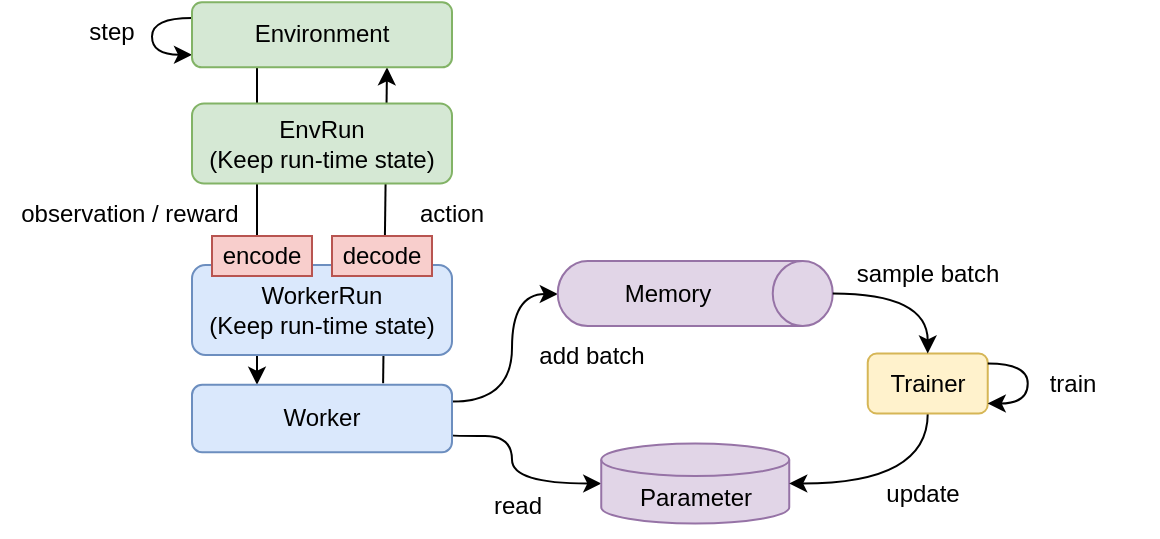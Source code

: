 <mxfile version="22.0.8" type="device" pages="4">
  <diagram id="8HCStm5KdboSv__WVgkv" name="sequence">
    <mxGraphModel dx="1333" dy="733" grid="1" gridSize="10" guides="1" tooltips="1" connect="1" arrows="1" fold="1" page="1" pageScale="1" pageWidth="827" pageHeight="1169" math="0" shadow="0">
      <root>
        <mxCell id="0" />
        <mxCell id="1" parent="0" />
        <mxCell id="Dz7MXjapaTTVEsUoQ1y9-11" style="rounded=0;orthogonalLoop=1;jettySize=auto;html=1;entryX=0.25;entryY=0;entryDx=0;entryDy=0;exitX=0.25;exitY=1;exitDx=0;exitDy=0;" parent="1" source="d1hqdmulXSLHXT-Yh-JI-24" target="Dz7MXjapaTTVEsUoQ1y9-10" edge="1">
          <mxGeometry relative="1" as="geometry">
            <mxPoint x="305" y="88.12" as="sourcePoint" />
            <mxPoint x="480" y="97.63" as="targetPoint" />
          </mxGeometry>
        </mxCell>
        <mxCell id="r9WT5VXXQhSiEH60edSq-6" style="rounded=0;orthogonalLoop=1;jettySize=auto;html=1;exitX=0.735;exitY=-0.021;exitDx=0;exitDy=0;exitPerimeter=0;entryX=0.75;entryY=1;entryDx=0;entryDy=0;" parent="1" source="Dz7MXjapaTTVEsUoQ1y9-10" target="d1hqdmulXSLHXT-Yh-JI-24" edge="1">
          <mxGeometry relative="1" as="geometry">
            <mxPoint x="431.13" y="81.89" as="sourcePoint" />
            <mxPoint x="365" y="71.89" as="targetPoint" />
          </mxGeometry>
        </mxCell>
        <mxCell id="Dz7MXjapaTTVEsUoQ1y9-25" style="edgeStyle=orthogonalEdgeStyle;curved=1;rounded=0;orthogonalLoop=1;jettySize=auto;html=1;exitX=0;exitY=0.5;exitDx=0;exitDy=0;exitPerimeter=0;endArrow=none;endFill=0;startArrow=classic;startFill=1;entryX=1;entryY=0.75;entryDx=0;entryDy=0;" parent="1" source="Dz7MXjapaTTVEsUoQ1y9-4" target="Dz7MXjapaTTVEsUoQ1y9-10" edge="1">
          <mxGeometry relative="1" as="geometry">
            <Array as="points">
              <mxPoint x="430" y="294" />
              <mxPoint x="430" y="270" />
              <mxPoint x="403" y="270" />
            </Array>
            <mxPoint x="427" y="260" as="targetPoint" />
          </mxGeometry>
        </mxCell>
        <mxCell id="Dz7MXjapaTTVEsUoQ1y9-4" value="Parameter" style="shape=cylinder3;whiteSpace=wrap;html=1;boundedLbl=1;backgroundOutline=1;size=8.143;fillColor=#e1d5e7;strokeColor=#9673a6;" parent="1" vertex="1">
          <mxGeometry x="474.62" y="273.75" width="94" height="40" as="geometry" />
        </mxCell>
        <mxCell id="Dz7MXjapaTTVEsUoQ1y9-23" style="edgeStyle=orthogonalEdgeStyle;curved=1;rounded=0;orthogonalLoop=1;jettySize=auto;html=1;exitX=0.5;exitY=1;exitDx=0;exitDy=0;entryX=1;entryY=0.5;entryDx=0;entryDy=0;entryPerimeter=0;" parent="1" source="Dz7MXjapaTTVEsUoQ1y9-6" target="Dz7MXjapaTTVEsUoQ1y9-4" edge="1">
          <mxGeometry relative="1" as="geometry" />
        </mxCell>
        <mxCell id="Dz7MXjapaTTVEsUoQ1y9-6" value="Trainer" style="rounded=1;whiteSpace=wrap;html=1;fillColor=#fff2cc;strokeColor=#d6b656;" parent="1" vertex="1">
          <mxGeometry x="607.87" y="228.75" width="60" height="30" as="geometry" />
        </mxCell>
        <mxCell id="Dz7MXjapaTTVEsUoQ1y9-7" style="edgeStyle=orthogonalEdgeStyle;rounded=0;orthogonalLoop=1;jettySize=auto;html=1;curved=1;exitX=0;exitY=0;exitDx=0;exitDy=0;" parent="1" edge="1">
          <mxGeometry relative="1" as="geometry">
            <Array as="points">
              <mxPoint x="250" y="61.39" />
              <mxPoint x="250" y="79.39" />
            </Array>
            <mxPoint x="270.001" y="61.021" as="sourcePoint" />
            <mxPoint x="270" y="79.39" as="targetPoint" />
          </mxGeometry>
        </mxCell>
        <mxCell id="Dz7MXjapaTTVEsUoQ1y9-8" value="step" style="text;html=1;strokeColor=none;fillColor=none;align=center;verticalAlign=middle;whiteSpace=wrap;rounded=0;" parent="1" vertex="1">
          <mxGeometry x="200" y="53.13" width="60" height="30" as="geometry" />
        </mxCell>
        <mxCell id="Dz7MXjapaTTVEsUoQ1y9-17" style="edgeStyle=orthogonalEdgeStyle;curved=1;rounded=0;orthogonalLoop=1;jettySize=auto;html=1;entryX=0.5;entryY=1;entryDx=0;entryDy=0;entryPerimeter=0;exitX=1;exitY=0.25;exitDx=0;exitDy=0;" parent="1" source="Dz7MXjapaTTVEsUoQ1y9-10" target="Dz7MXjapaTTVEsUoQ1y9-3" edge="1">
          <mxGeometry relative="1" as="geometry">
            <Array as="points">
              <mxPoint x="430" y="253" />
              <mxPoint x="430" y="199" />
              <mxPoint x="453" y="199" />
            </Array>
            <mxPoint x="450" y="194.695" as="sourcePoint" />
          </mxGeometry>
        </mxCell>
        <mxCell id="Dz7MXjapaTTVEsUoQ1y9-12" value="observation /&amp;nbsp;reward" style="text;html=1;strokeColor=none;fillColor=none;align=center;verticalAlign=middle;whiteSpace=wrap;rounded=0;" parent="1" vertex="1">
          <mxGeometry x="174" y="143.75" width="130" height="30" as="geometry" />
        </mxCell>
        <mxCell id="Dz7MXjapaTTVEsUoQ1y9-15" value="action" style="text;html=1;strokeColor=none;fillColor=none;align=center;verticalAlign=middle;whiteSpace=wrap;rounded=0;" parent="1" vertex="1">
          <mxGeometry x="370" y="143.75" width="60" height="30" as="geometry" />
        </mxCell>
        <mxCell id="Dz7MXjapaTTVEsUoQ1y9-16" value="" style="group" parent="1" vertex="1" connectable="0">
          <mxGeometry x="452.87" y="182.5" width="137.5" height="32.5" as="geometry" />
        </mxCell>
        <mxCell id="Dz7MXjapaTTVEsUoQ1y9-3" value="" style="shape=cylinder3;whiteSpace=wrap;html=1;boundedLbl=1;backgroundOutline=1;size=15;rotation=90;fillColor=#e1d5e7;strokeColor=#9673a6;" parent="Dz7MXjapaTTVEsUoQ1y9-16" vertex="1">
          <mxGeometry x="52.5" y="-52.5" width="32.5" height="137.5" as="geometry" />
        </mxCell>
        <mxCell id="Dz7MXjapaTTVEsUoQ1y9-5" value="Memory" style="text;html=1;strokeColor=none;fillColor=none;align=center;verticalAlign=middle;whiteSpace=wrap;rounded=0;" parent="Dz7MXjapaTTVEsUoQ1y9-16" vertex="1">
          <mxGeometry x="25" y="1.25" width="60" height="30" as="geometry" />
        </mxCell>
        <mxCell id="Dz7MXjapaTTVEsUoQ1y9-18" value="add batch" style="text;html=1;strokeColor=none;fillColor=none;align=center;verticalAlign=middle;whiteSpace=wrap;rounded=0;" parent="1" vertex="1">
          <mxGeometry x="440" y="215" width="60" height="30" as="geometry" />
        </mxCell>
        <mxCell id="Dz7MXjapaTTVEsUoQ1y9-19" style="edgeStyle=orthogonalEdgeStyle;curved=1;rounded=0;orthogonalLoop=1;jettySize=auto;html=1;exitX=0.5;exitY=0;exitDx=0;exitDy=0;exitPerimeter=0;entryX=0.5;entryY=0;entryDx=0;entryDy=0;" parent="1" source="Dz7MXjapaTTVEsUoQ1y9-3" target="Dz7MXjapaTTVEsUoQ1y9-6" edge="1">
          <mxGeometry relative="1" as="geometry" />
        </mxCell>
        <mxCell id="Dz7MXjapaTTVEsUoQ1y9-20" value="sample batch" style="text;html=1;strokeColor=none;fillColor=none;align=center;verticalAlign=middle;whiteSpace=wrap;rounded=0;" parent="1" vertex="1">
          <mxGeometry x="592.87" y="173.75" width="90" height="30" as="geometry" />
        </mxCell>
        <mxCell id="Dz7MXjapaTTVEsUoQ1y9-24" value="update" style="text;html=1;strokeColor=none;fillColor=none;align=center;verticalAlign=middle;whiteSpace=wrap;rounded=0;" parent="1" vertex="1">
          <mxGeometry x="592.87" y="283.75" width="85" height="30" as="geometry" />
        </mxCell>
        <mxCell id="Dz7MXjapaTTVEsUoQ1y9-26" value="read" style="text;html=1;strokeColor=none;fillColor=none;align=center;verticalAlign=middle;whiteSpace=wrap;rounded=0;" parent="1" vertex="1">
          <mxGeometry x="402.87" y="290" width="60" height="30" as="geometry" />
        </mxCell>
        <mxCell id="1H51r3odysx_p06SB7lt-1" style="edgeStyle=orthogonalEdgeStyle;curved=1;rounded=0;orthogonalLoop=1;jettySize=auto;html=1;" parent="1" source="Dz7MXjapaTTVEsUoQ1y9-6" target="Dz7MXjapaTTVEsUoQ1y9-6" edge="1">
          <mxGeometry relative="1" as="geometry">
            <mxPoint x="657.87" y="272.5" as="sourcePoint" />
            <mxPoint x="568.62" y="303.75" as="targetPoint" />
          </mxGeometry>
        </mxCell>
        <mxCell id="1H51r3odysx_p06SB7lt-2" value="train" style="text;html=1;strokeColor=none;fillColor=none;align=center;verticalAlign=middle;whiteSpace=wrap;rounded=0;" parent="1" vertex="1">
          <mxGeometry x="667.87" y="228.75" width="85" height="30" as="geometry" />
        </mxCell>
        <mxCell id="d1hqdmulXSLHXT-Yh-JI-24" value="Environment" style="rounded=1;whiteSpace=wrap;html=1;fillColor=#d5e8d4;strokeColor=#82b366;" parent="1" vertex="1">
          <mxGeometry x="270" y="53.13" width="130" height="32.51" as="geometry" />
        </mxCell>
        <mxCell id="r9WT5VXXQhSiEH60edSq-1" value="EnvRun&lt;br&gt;(Keep run-time state)" style="rounded=1;whiteSpace=wrap;html=1;fillColor=#d5e8d4;strokeColor=#82b366;" parent="1" vertex="1">
          <mxGeometry x="270" y="103.75" width="130" height="40" as="geometry" />
        </mxCell>
        <mxCell id="r9WT5VXXQhSiEH60edSq-2" value="WorkerRun&lt;br&gt;(Keep run-time state)" style="rounded=1;whiteSpace=wrap;html=1;fillColor=#dae8fc;strokeColor=#6c8ebf;" parent="1" vertex="1">
          <mxGeometry x="270" y="184.5" width="130" height="45" as="geometry" />
        </mxCell>
        <mxCell id="Dz7MXjapaTTVEsUoQ1y9-10" value="Worker" style="rounded=1;whiteSpace=wrap;html=1;fillColor=#dae8fc;strokeColor=#6c8ebf;" parent="1" vertex="1">
          <mxGeometry x="270" y="244.37" width="130" height="33.75" as="geometry" />
        </mxCell>
        <mxCell id="eSRxUEwJaX7oG8RVJNS5-2" value="decode" style="rounded=0;whiteSpace=wrap;html=1;fillColor=#f8cecc;strokeColor=#b85450;" parent="1" vertex="1">
          <mxGeometry x="340" y="170" width="50" height="20" as="geometry" />
        </mxCell>
        <mxCell id="eSRxUEwJaX7oG8RVJNS5-1" value="encode" style="rounded=0;whiteSpace=wrap;html=1;fillColor=#f8cecc;strokeColor=#b85450;" parent="1" vertex="1">
          <mxGeometry x="280" y="170" width="50" height="20" as="geometry" />
        </mxCell>
      </root>
    </mxGraphModel>
  </diagram>
  <diagram id="YnyO58ju2ZsBTfj123Jh" name="mp">
    <mxGraphModel dx="1333" dy="733" grid="1" gridSize="10" guides="1" tooltips="1" connect="1" arrows="1" fold="1" page="1" pageScale="1" pageWidth="827" pageHeight="1169" math="0" shadow="0">
      <root>
        <mxCell id="Gu4-0b2xn2e90pc047bY-0" />
        <mxCell id="Gu4-0b2xn2e90pc047bY-1" parent="Gu4-0b2xn2e90pc047bY-0" />
        <mxCell id="szc0OzaTAx6EitnLWger-1" value="" style="rounded=0;whiteSpace=wrap;html=1;" parent="Gu4-0b2xn2e90pc047bY-1" vertex="1">
          <mxGeometry x="530" y="110" width="190" height="210" as="geometry" />
        </mxCell>
        <mxCell id="wtMo23867lj7A6iBCIME-0" value="" style="rounded=0;whiteSpace=wrap;html=1;" parent="Gu4-0b2xn2e90pc047bY-1" vertex="1">
          <mxGeometry x="60" y="110" width="290" height="110" as="geometry" />
        </mxCell>
        <mxCell id="RoZq5j0I4huKhHa5UfBf-0" style="edgeStyle=none;rounded=0;orthogonalLoop=1;jettySize=auto;html=1;exitX=1;exitY=0.5;exitDx=0;exitDy=0;startArrow=classic;startFill=1;" parent="Gu4-0b2xn2e90pc047bY-1" source="hCgiPdKvAsC8QuEQ23qE-1" target="hCgiPdKvAsC8QuEQ23qE-10" edge="1">
          <mxGeometry relative="1" as="geometry" />
        </mxCell>
        <mxCell id="hCgiPdKvAsC8QuEQ23qE-1" value="Environment" style="ellipse;whiteSpace=wrap;html=1;fillColor=#d5e8d4;strokeColor=#82b366;" parent="Gu4-0b2xn2e90pc047bY-1" vertex="1">
          <mxGeometry x="70" y="137.5" width="90" height="40" as="geometry" />
        </mxCell>
        <mxCell id="hCgiPdKvAsC8QuEQ23qE-4" style="rounded=0;orthogonalLoop=1;jettySize=auto;html=1;exitX=0.5;exitY=1;exitDx=0;exitDy=0;entryX=0.5;entryY=0;entryDx=0;entryDy=0;entryPerimeter=0;" parent="Gu4-0b2xn2e90pc047bY-1" source="hCgiPdKvAsC8QuEQ23qE-5" target="3Zu5WteFrr1FcEvkHmud-0" edge="1">
          <mxGeometry relative="1" as="geometry" />
        </mxCell>
        <mxCell id="9uBo-6KRhyvI6lXKB4fs-0" style="rounded=0;orthogonalLoop=1;jettySize=auto;html=1;entryX=0.25;entryY=1;entryDx=0;entryDy=0;exitX=0.25;exitY=0;exitDx=0;exitDy=0;" parent="Gu4-0b2xn2e90pc047bY-1" source="hCgiPdKvAsC8QuEQ23qE-5" target="8h98pAV-D-HmkaRFg6sH-0" edge="1">
          <mxGeometry relative="1" as="geometry" />
        </mxCell>
        <mxCell id="hCgiPdKvAsC8QuEQ23qE-5" value="Trainer" style="rounded=1;whiteSpace=wrap;html=1;fillColor=#fff2cc;strokeColor=#d6b656;" parent="Gu4-0b2xn2e90pc047bY-1" vertex="1">
          <mxGeometry x="580.26" y="201.88" width="87.75" height="27.49" as="geometry" />
        </mxCell>
        <mxCell id="hCgiPdKvAsC8QuEQ23qE-9" style="edgeStyle=orthogonalEdgeStyle;curved=1;rounded=0;orthogonalLoop=1;jettySize=auto;html=1;exitX=1;exitY=0.5;exitDx=0;exitDy=0;entryX=0.5;entryY=1;entryDx=0;entryDy=0;entryPerimeter=0;" parent="Gu4-0b2xn2e90pc047bY-1" source="hCgiPdKvAsC8QuEQ23qE-10" target="hCgiPdKvAsC8QuEQ23qE-14" edge="1">
          <mxGeometry relative="1" as="geometry" />
        </mxCell>
        <mxCell id="hCgiPdKvAsC8QuEQ23qE-10" value="Worker" style="rounded=1;whiteSpace=wrap;html=1;fillColor=#dae8fc;strokeColor=#6c8ebf;" parent="Gu4-0b2xn2e90pc047bY-1" vertex="1">
          <mxGeometry x="191" y="142.5" width="60" height="30" as="geometry" />
        </mxCell>
        <mxCell id="hCgiPdKvAsC8QuEQ23qE-17" style="rounded=0;orthogonalLoop=1;jettySize=auto;html=1;exitX=0.75;exitY=1;exitDx=0;exitDy=0;entryX=0.75;entryY=0;entryDx=0;entryDy=0;" parent="Gu4-0b2xn2e90pc047bY-1" source="8h98pAV-D-HmkaRFg6sH-0" target="hCgiPdKvAsC8QuEQ23qE-5" edge="1">
          <mxGeometry relative="1" as="geometry">
            <mxPoint x="563.96" y="141.195" as="sourcePoint" />
          </mxGeometry>
        </mxCell>
        <mxCell id="hCgiPdKvAsC8QuEQ23qE-18" value="sample&lt;br&gt;batchs" style="text;html=1;strokeColor=none;fillColor=none;align=center;verticalAlign=middle;whiteSpace=wrap;rounded=0;" parent="Gu4-0b2xn2e90pc047bY-1" vertex="1">
          <mxGeometry x="650" y="169.37" width="70" height="30" as="geometry" />
        </mxCell>
        <mxCell id="hCgiPdKvAsC8QuEQ23qE-19" value="update" style="text;html=1;strokeColor=none;fillColor=none;align=center;verticalAlign=middle;whiteSpace=wrap;rounded=0;" parent="Gu4-0b2xn2e90pc047bY-1" vertex="1">
          <mxGeometry x="555" y="230.94" width="85" height="30" as="geometry" />
        </mxCell>
        <mxCell id="tBLzW1-dSC8KAft304s7-12" style="rounded=0;orthogonalLoop=1;jettySize=auto;html=1;exitX=0;exitY=0.5;exitDx=0;exitDy=0;exitPerimeter=0;startArrow=none;startFill=0;entryX=1;entryY=0.5;entryDx=0;entryDy=0;" parent="Gu4-0b2xn2e90pc047bY-1" source="3Zu5WteFrr1FcEvkHmud-0" edge="1">
          <mxGeometry relative="1" as="geometry">
            <mxPoint x="502.2" y="287.275" as="targetPoint" />
          </mxGeometry>
        </mxCell>
        <mxCell id="3Zu5WteFrr1FcEvkHmud-0" value="Parameter" style="shape=cylinder3;whiteSpace=wrap;html=1;boundedLbl=1;backgroundOutline=1;size=8.143;fillColor=#e1d5e7;strokeColor=#9673a6;" parent="Gu4-0b2xn2e90pc047bY-1" vertex="1">
          <mxGeometry x="577.13" y="267.5" width="94" height="40" as="geometry" />
        </mxCell>
        <mxCell id="3Zu5WteFrr1FcEvkHmud-2" value="[Server]&lt;br&gt;RemoteBoard" style="rounded=1;whiteSpace=wrap;html=1;fillColor=#ffe6cc;strokeColor=#d79b00;" parent="Gu4-0b2xn2e90pc047bY-1" vertex="1">
          <mxGeometry x="392.2" y="268.83" width="110" height="36.87" as="geometry" />
        </mxCell>
        <mxCell id="3Zu5WteFrr1FcEvkHmud-5" value="write" style="text;html=1;strokeColor=none;fillColor=none;align=center;verticalAlign=middle;whiteSpace=wrap;rounded=0;" parent="Gu4-0b2xn2e90pc047bY-1" vertex="1">
          <mxGeometry x="509.13" y="261.25" width="85" height="30" as="geometry" />
        </mxCell>
        <mxCell id="AqlXkb-w7h_acBey4eJv-0" value="write" style="text;html=1;strokeColor=none;fillColor=none;align=center;verticalAlign=middle;whiteSpace=wrap;rounded=0;" parent="Gu4-0b2xn2e90pc047bY-1" vertex="1">
          <mxGeometry x="340" y="233.13" width="85" height="30" as="geometry" />
        </mxCell>
        <mxCell id="wtMo23867lj7A6iBCIME-1" value="TrainerServer" style="text;html=1;strokeColor=none;fillColor=none;align=center;verticalAlign=middle;whiteSpace=wrap;rounded=0;" parent="Gu4-0b2xn2e90pc047bY-1" vertex="1">
          <mxGeometry x="594.13" y="105.57" width="60" height="30" as="geometry" />
        </mxCell>
        <mxCell id="s0bxHy9ZseCvG_myIAhX-0" style="edgeStyle=orthogonalEdgeStyle;rounded=0;orthogonalLoop=1;jettySize=auto;html=1;exitX=0;exitY=0.5;exitDx=0;exitDy=0;exitPerimeter=0;entryX=0.5;entryY=1;entryDx=0;entryDy=0;startArrow=classic;startFill=1;endArrow=none;endFill=0;" parent="Gu4-0b2xn2e90pc047bY-1" source="hCgiPdKvAsC8QuEQ23qE-3" target="hCgiPdKvAsC8QuEQ23qE-10" edge="1">
          <mxGeometry relative="1" as="geometry" />
        </mxCell>
        <mxCell id="hCgiPdKvAsC8QuEQ23qE-3" value="Parameter" style="shape=cylinder3;whiteSpace=wrap;html=1;boundedLbl=1;backgroundOutline=1;size=8.143;fillColor=#e1d5e7;strokeColor=#9673a6;" parent="Gu4-0b2xn2e90pc047bY-1" vertex="1">
          <mxGeometry x="251" y="173.75" width="84" height="40" as="geometry" />
        </mxCell>
        <mxCell id="tBLzW1-dSC8KAft304s7-1" value="" style="rounded=0;whiteSpace=wrap;html=1;" parent="Gu4-0b2xn2e90pc047bY-1" vertex="1">
          <mxGeometry x="60" y="232.5" width="290" height="105" as="geometry" />
        </mxCell>
        <mxCell id="tBLzW1-dSC8KAft304s7-2" style="edgeStyle=none;rounded=0;orthogonalLoop=1;jettySize=auto;html=1;exitX=1;exitY=0.5;exitDx=0;exitDy=0;startArrow=classic;startFill=1;" parent="Gu4-0b2xn2e90pc047bY-1" source="tBLzW1-dSC8KAft304s7-3" target="tBLzW1-dSC8KAft304s7-4" edge="1">
          <mxGeometry relative="1" as="geometry" />
        </mxCell>
        <mxCell id="tBLzW1-dSC8KAft304s7-3" value="Environment" style="ellipse;whiteSpace=wrap;html=1;fillColor=#d5e8d4;strokeColor=#82b366;" parent="Gu4-0b2xn2e90pc047bY-1" vertex="1">
          <mxGeometry x="70" y="255" width="90" height="40" as="geometry" />
        </mxCell>
        <mxCell id="tBLzW1-dSC8KAft304s7-4" value="Worker" style="rounded=1;whiteSpace=wrap;html=1;fillColor=#dae8fc;strokeColor=#6c8ebf;" parent="Gu4-0b2xn2e90pc047bY-1" vertex="1">
          <mxGeometry x="191" y="260" width="60" height="30" as="geometry" />
        </mxCell>
        <mxCell id="tBLzW1-dSC8KAft304s7-5" value="add batch" style="text;html=1;strokeColor=none;fillColor=none;align=center;verticalAlign=middle;whiteSpace=wrap;rounded=0;" parent="Gu4-0b2xn2e90pc047bY-1" vertex="1">
          <mxGeometry x="365" y="169.37" width="60" height="30" as="geometry" />
        </mxCell>
        <mxCell id="tBLzW1-dSC8KAft304s7-7" value="ActorServer2" style="text;html=1;strokeColor=none;fillColor=none;align=center;verticalAlign=middle;whiteSpace=wrap;rounded=0;" parent="Gu4-0b2xn2e90pc047bY-1" vertex="1">
          <mxGeometry x="172.5" y="228" width="60" height="30" as="geometry" />
        </mxCell>
        <mxCell id="tBLzW1-dSC8KAft304s7-8" style="edgeStyle=orthogonalEdgeStyle;rounded=0;orthogonalLoop=1;jettySize=auto;html=1;exitX=0;exitY=0.5;exitDx=0;exitDy=0;exitPerimeter=0;entryX=0.5;entryY=1;entryDx=0;entryDy=0;startArrow=classic;startFill=1;endArrow=none;endFill=0;" parent="Gu4-0b2xn2e90pc047bY-1" source="tBLzW1-dSC8KAft304s7-9" target="tBLzW1-dSC8KAft304s7-4" edge="1">
          <mxGeometry relative="1" as="geometry" />
        </mxCell>
        <mxCell id="tBLzW1-dSC8KAft304s7-9" value="Parameter" style="shape=cylinder3;whiteSpace=wrap;html=1;boundedLbl=1;backgroundOutline=1;size=8.143;fillColor=#e1d5e7;strokeColor=#9673a6;" parent="Gu4-0b2xn2e90pc047bY-1" vertex="1">
          <mxGeometry x="251" y="291.25" width="84" height="40" as="geometry" />
        </mxCell>
        <mxCell id="3Zu5WteFrr1FcEvkHmud-4" style="edgeStyle=orthogonalEdgeStyle;curved=1;rounded=0;orthogonalLoop=1;jettySize=auto;html=1;exitX=0;exitY=0.5;exitDx=0;exitDy=0;entryX=1;entryY=0.5;entryDx=0;entryDy=0;entryPerimeter=0;fillColor=#e1d5e7;strokeColor=#9673a6;" parent="Gu4-0b2xn2e90pc047bY-1" source="3Zu5WteFrr1FcEvkHmud-2" target="tBLzW1-dSC8KAft304s7-9" edge="1">
          <mxGeometry relative="1" as="geometry">
            <mxPoint x="340" y="280" as="targetPoint" />
          </mxGeometry>
        </mxCell>
        <mxCell id="tBLzW1-dSC8KAft304s7-11" style="edgeStyle=orthogonalEdgeStyle;curved=1;rounded=0;orthogonalLoop=1;jettySize=auto;html=1;exitX=0;exitY=0.5;exitDx=0;exitDy=0;entryX=1;entryY=0.5;entryDx=0;entryDy=0;entryPerimeter=0;fillColor=#e1d5e7;strokeColor=#9673a6;" parent="Gu4-0b2xn2e90pc047bY-1" source="3Zu5WteFrr1FcEvkHmud-2" target="hCgiPdKvAsC8QuEQ23qE-3" edge="1">
          <mxGeometry relative="1" as="geometry">
            <mxPoint x="430" y="289.375" as="sourcePoint" />
            <mxPoint x="345" y="338.75" as="targetPoint" />
          </mxGeometry>
        </mxCell>
        <mxCell id="szc0OzaTAx6EitnLWger-0" style="edgeStyle=orthogonalEdgeStyle;curved=1;rounded=0;orthogonalLoop=1;jettySize=auto;html=1;exitX=1;exitY=0.5;exitDx=0;exitDy=0;entryX=0.5;entryY=1;entryDx=0;entryDy=0;entryPerimeter=0;" parent="Gu4-0b2xn2e90pc047bY-1" source="tBLzW1-dSC8KAft304s7-4" target="hCgiPdKvAsC8QuEQ23qE-14" edge="1">
          <mxGeometry relative="1" as="geometry">
            <mxPoint x="270" y="172.5" as="sourcePoint" />
            <mxPoint x="397.75" y="155" as="targetPoint" />
            <Array as="points">
              <mxPoint x="360" y="275" />
              <mxPoint x="360" y="150" />
              <mxPoint x="384" y="150" />
            </Array>
          </mxGeometry>
        </mxCell>
        <mxCell id="szc0OzaTAx6EitnLWger-2" value="ActorServer1" style="text;html=1;strokeColor=none;fillColor=none;align=center;verticalAlign=middle;whiteSpace=wrap;rounded=0;" parent="Gu4-0b2xn2e90pc047bY-1" vertex="1">
          <mxGeometry x="178.5" y="107.5" width="60" height="30" as="geometry" />
        </mxCell>
        <mxCell id="OitwZkqVeGQr4RYmDPEj-0" value="read" style="text;html=1;strokeColor=none;fillColor=none;align=center;verticalAlign=middle;whiteSpace=wrap;rounded=0;" parent="Gu4-0b2xn2e90pc047bY-1" vertex="1">
          <mxGeometry x="178.5" y="190" width="85" height="30" as="geometry" />
        </mxCell>
        <mxCell id="OitwZkqVeGQr4RYmDPEj-1" value="read" style="text;html=1;strokeColor=none;fillColor=none;align=center;verticalAlign=middle;whiteSpace=wrap;rounded=0;" parent="Gu4-0b2xn2e90pc047bY-1" vertex="1">
          <mxGeometry x="178.5" y="307.5" width="85" height="30" as="geometry" />
        </mxCell>
        <mxCell id="Nvs9mhA8swCKkjgWe2Xr-0" value="・・・" style="text;html=1;strokeColor=none;fillColor=none;align=center;verticalAlign=middle;whiteSpace=wrap;rounded=0;fontStyle=0" parent="Gu4-0b2xn2e90pc047bY-1" vertex="1">
          <mxGeometry x="160" y="350" width="85" height="30" as="geometry" />
        </mxCell>
        <mxCell id="hCgiPdKvAsC8QuEQ23qE-14" value="" style="shape=cylinder3;whiteSpace=wrap;html=1;boundedLbl=1;backgroundOutline=1;size=15;rotation=90;fillColor=#ffe6cc;strokeColor=#d79b00;" parent="Gu4-0b2xn2e90pc047bY-1" vertex="1">
          <mxGeometry x="429.75" y="86.94" width="34.91" height="126.81" as="geometry" />
        </mxCell>
        <mxCell id="hCgiPdKvAsC8QuEQ23qE-15" value="[Server]&lt;br&gt;RemoteQueue" style="text;html=1;strokeColor=none;fillColor=none;align=center;verticalAlign=middle;whiteSpace=wrap;rounded=0;" parent="Gu4-0b2xn2e90pc047bY-1" vertex="1">
          <mxGeometry x="414.001" y="123.802" width="45.818" height="53.077" as="geometry" />
        </mxCell>
        <mxCell id="9uBo-6KRhyvI6lXKB4fs-1" value="update&lt;br&gt;batchs" style="text;html=1;strokeColor=none;fillColor=none;align=center;verticalAlign=middle;whiteSpace=wrap;rounded=0;" parent="Gu4-0b2xn2e90pc047bY-1" vertex="1">
          <mxGeometry x="530" y="172.73" width="60" height="30" as="geometry" />
        </mxCell>
        <mxCell id="8h98pAV-D-HmkaRFg6sH-0" value="Memory" style="rounded=1;whiteSpace=wrap;html=1;fillColor=#e1d5e7;strokeColor=#9673a6;" parent="Gu4-0b2xn2e90pc047bY-1" vertex="1">
          <mxGeometry x="580" y="135.57" width="88.01" height="30" as="geometry" />
        </mxCell>
        <mxCell id="8h98pAV-D-HmkaRFg6sH-1" style="rounded=0;orthogonalLoop=1;jettySize=auto;html=1;exitX=0.5;exitY=0;exitDx=0;exitDy=0;entryX=0;entryY=0.5;entryDx=0;entryDy=0;exitPerimeter=0;" parent="Gu4-0b2xn2e90pc047bY-1" source="hCgiPdKvAsC8QuEQ23qE-14" target="8h98pAV-D-HmkaRFg6sH-0" edge="1">
          <mxGeometry relative="1" as="geometry">
            <mxPoint x="649" y="175" as="sourcePoint" />
            <mxPoint x="649" y="212" as="targetPoint" />
          </mxGeometry>
        </mxCell>
        <mxCell id="8h98pAV-D-HmkaRFg6sH-2" value="add" style="text;html=1;strokeColor=none;fillColor=none;align=center;verticalAlign=middle;whiteSpace=wrap;rounded=0;" parent="Gu4-0b2xn2e90pc047bY-1" vertex="1">
          <mxGeometry x="509.13" y="123.8" width="85" height="30" as="geometry" />
        </mxCell>
      </root>
    </mxGraphModel>
  </diagram>
  <diagram id="8ljoofoabtsPVLnk0Y_w" name="multiplay">
    <mxGraphModel dx="1333" dy="733" grid="1" gridSize="10" guides="1" tooltips="1" connect="1" arrows="1" fold="1" page="1" pageScale="1" pageWidth="827" pageHeight="1169" math="0" shadow="0">
      <root>
        <mxCell id="-tAiIZP5slMnOxf2c5f_-0" />
        <mxCell id="-tAiIZP5slMnOxf2c5f_-1" parent="-tAiIZP5slMnOxf2c5f_-0" />
        <mxCell id="Lr9z2r6yjGcZo_QZBl7X-0" value="" style="rounded=0;whiteSpace=wrap;html=1;" parent="-tAiIZP5slMnOxf2c5f_-1" vertex="1">
          <mxGeometry x="149.5" y="330" width="370.5" height="120" as="geometry" />
        </mxCell>
        <mxCell id="Lr9z2r6yjGcZo_QZBl7X-3" value="WorkerA" style="rounded=1;whiteSpace=wrap;html=1;fillColor=#dae8fc;strokeColor=#6c8ebf;" parent="-tAiIZP5slMnOxf2c5f_-1" vertex="1">
          <mxGeometry x="450" y="350" width="60" height="30" as="geometry" />
        </mxCell>
        <mxCell id="Lr9z2r6yjGcZo_QZBl7X-8" value="Actor" style="text;html=1;strokeColor=none;fillColor=none;align=center;verticalAlign=middle;whiteSpace=wrap;rounded=0;" parent="-tAiIZP5slMnOxf2c5f_-1" vertex="1">
          <mxGeometry x="142" y="330" width="85" height="30" as="geometry" />
        </mxCell>
        <mxCell id="vBa4fYk8NrU3yPCKN6xu-12" style="rounded=0;orthogonalLoop=1;jettySize=auto;html=1;exitX=1;exitY=0.5;exitDx=0;exitDy=0;entryX=0;entryY=0.5;entryDx=0;entryDy=0;dashed=1;" parent="-tAiIZP5slMnOxf2c5f_-1" source="rAPJDmcHNUlQ_y6YH2tv-0" target="vBa4fYk8NrU3yPCKN6xu-11" edge="1">
          <mxGeometry relative="1" as="geometry" />
        </mxCell>
        <mxCell id="rAPJDmcHNUlQ_y6YH2tv-0" value="Player1" style="rounded=1;whiteSpace=wrap;html=1;fillColor=#dae8fc;strokeColor=#6c8ebf;" parent="-tAiIZP5slMnOxf2c5f_-1" vertex="1">
          <mxGeometry x="280.75" y="350" width="60" height="30" as="geometry" />
        </mxCell>
        <mxCell id="Fywf5wE0uVQSaH7Zr0TA-0" value="WorkerB" style="rounded=1;whiteSpace=wrap;html=1;fillColor=#dae8fc;strokeColor=#6c8ebf;" parent="-tAiIZP5slMnOxf2c5f_-1" vertex="1">
          <mxGeometry x="450" y="390" width="60" height="30" as="geometry" />
        </mxCell>
        <mxCell id="Fywf5wE0uVQSaH7Zr0TA-1" value="Player2" style="rounded=1;whiteSpace=wrap;html=1;fillColor=#dae8fc;strokeColor=#6c8ebf;" parent="-tAiIZP5slMnOxf2c5f_-1" vertex="1">
          <mxGeometry x="280.75" y="390" width="60" height="30" as="geometry" />
        </mxCell>
        <mxCell id="Fywf5wE0uVQSaH7Zr0TA-2" value="・・・" style="text;html=1;strokeColor=none;fillColor=none;align=center;verticalAlign=middle;whiteSpace=wrap;rounded=0;" parent="-tAiIZP5slMnOxf2c5f_-1" vertex="1">
          <mxGeometry x="455" y="420" width="50" height="30" as="geometry" />
        </mxCell>
        <mxCell id="Fywf5wE0uVQSaH7Zr0TA-3" value="・・・" style="text;html=1;strokeColor=none;fillColor=none;align=center;verticalAlign=middle;whiteSpace=wrap;rounded=0;" parent="-tAiIZP5slMnOxf2c5f_-1" vertex="1">
          <mxGeometry x="285.75" y="420" width="50" height="30" as="geometry" />
        </mxCell>
        <mxCell id="vBa4fYk8NrU3yPCKN6xu-3" style="rounded=0;orthogonalLoop=1;jettySize=auto;html=1;exitX=1;exitY=0.5;exitDx=0;exitDy=0;entryX=0;entryY=0.5;entryDx=0;entryDy=0;" parent="-tAiIZP5slMnOxf2c5f_-1" source="vBa4fYk8NrU3yPCKN6xu-1" target="rAPJDmcHNUlQ_y6YH2tv-0" edge="1">
          <mxGeometry relative="1" as="geometry" />
        </mxCell>
        <mxCell id="vBa4fYk8NrU3yPCKN6xu-4" style="rounded=0;orthogonalLoop=1;jettySize=auto;html=1;exitX=1;exitY=0.5;exitDx=0;exitDy=0;entryX=0;entryY=0.5;entryDx=0;entryDy=0;" parent="-tAiIZP5slMnOxf2c5f_-1" source="vBa4fYk8NrU3yPCKN6xu-1" target="Fywf5wE0uVQSaH7Zr0TA-1" edge="1">
          <mxGeometry relative="1" as="geometry" />
        </mxCell>
        <mxCell id="vBa4fYk8NrU3yPCKN6xu-1" value="Environment" style="rounded=1;whiteSpace=wrap;html=1;fillColor=#d5e8d4;strokeColor=#82b366;" parent="-tAiIZP5slMnOxf2c5f_-1" vertex="1">
          <mxGeometry x="160" y="371.26" width="95.5" height="28.74" as="geometry" />
        </mxCell>
        <mxCell id="vBa4fYk8NrU3yPCKN6xu-10" value="Shuffling is achieved by changing the association between Player and Worker." style="text;html=1;strokeColor=none;fillColor=none;align=center;verticalAlign=middle;whiteSpace=wrap;rounded=0;" parent="-tAiIZP5slMnOxf2c5f_-1" vertex="1">
          <mxGeometry x="280.75" y="440" width="229.25" height="55" as="geometry" />
        </mxCell>
        <mxCell id="vBa4fYk8NrU3yPCKN6xu-11" value="relation&lt;br&gt;table" style="rounded=0;whiteSpace=wrap;html=1;" parent="-tAiIZP5slMnOxf2c5f_-1" vertex="1">
          <mxGeometry x="363.25" y="370" width="60" height="30" as="geometry" />
        </mxCell>
        <mxCell id="vBa4fYk8NrU3yPCKN6xu-13" style="rounded=0;orthogonalLoop=1;jettySize=auto;html=1;exitX=1;exitY=0.5;exitDx=0;exitDy=0;entryX=0;entryY=0.5;entryDx=0;entryDy=0;dashed=1;" parent="-tAiIZP5slMnOxf2c5f_-1" source="Fywf5wE0uVQSaH7Zr0TA-1" target="vBa4fYk8NrU3yPCKN6xu-11" edge="1">
          <mxGeometry relative="1" as="geometry">
            <mxPoint x="351" y="375" as="sourcePoint" />
            <mxPoint x="380" y="395" as="targetPoint" />
          </mxGeometry>
        </mxCell>
        <mxCell id="vBa4fYk8NrU3yPCKN6xu-14" style="rounded=0;orthogonalLoop=1;jettySize=auto;html=1;exitX=1;exitY=0.5;exitDx=0;exitDy=0;entryX=0;entryY=0.5;entryDx=0;entryDy=0;dashed=1;" parent="-tAiIZP5slMnOxf2c5f_-1" source="vBa4fYk8NrU3yPCKN6xu-11" target="Lr9z2r6yjGcZo_QZBl7X-3" edge="1">
          <mxGeometry relative="1" as="geometry">
            <mxPoint x="351" y="375" as="sourcePoint" />
            <mxPoint x="373" y="395" as="targetPoint" />
          </mxGeometry>
        </mxCell>
        <mxCell id="vBa4fYk8NrU3yPCKN6xu-15" style="rounded=0;orthogonalLoop=1;jettySize=auto;html=1;exitX=1;exitY=0.5;exitDx=0;exitDy=0;entryX=0;entryY=0.5;entryDx=0;entryDy=0;dashed=1;" parent="-tAiIZP5slMnOxf2c5f_-1" source="vBa4fYk8NrU3yPCKN6xu-11" target="Fywf5wE0uVQSaH7Zr0TA-0" edge="1">
          <mxGeometry relative="1" as="geometry">
            <mxPoint x="433" y="395" as="sourcePoint" />
            <mxPoint x="460" y="375" as="targetPoint" />
          </mxGeometry>
        </mxCell>
      </root>
    </mxGraphModel>
  </diagram>
  <diagram name="distribution" id="7d8HXFsvebTZd2VzOeGy">
    <mxGraphModel dx="635" dy="349" grid="1" gridSize="10" guides="1" tooltips="1" connect="1" arrows="1" fold="1" page="1" pageScale="1" pageWidth="827" pageHeight="1169" math="0" shadow="0">
      <root>
        <mxCell id="K-JtKgRcWMsRQbdHGlLO-0" />
        <mxCell id="K-JtKgRcWMsRQbdHGlLO-1" parent="K-JtKgRcWMsRQbdHGlLO-0" />
        <mxCell id="K-JtKgRcWMsRQbdHGlLO-2" value="" style="rounded=0;whiteSpace=wrap;html=1;dashed=1;" parent="K-JtKgRcWMsRQbdHGlLO-1" vertex="1">
          <mxGeometry x="130" y="110" width="110" height="180" as="geometry" />
        </mxCell>
        <mxCell id="K-JtKgRcWMsRQbdHGlLO-3" value="" style="rounded=0;whiteSpace=wrap;html=1;" parent="K-JtKgRcWMsRQbdHGlLO-1" vertex="1">
          <mxGeometry x="460" y="110" width="220" height="180" as="geometry" />
        </mxCell>
        <mxCell id="K-JtKgRcWMsRQbdHGlLO-19" value="TrainerServer" style="text;html=1;strokeColor=none;fillColor=none;align=center;verticalAlign=middle;whiteSpace=wrap;rounded=0;" parent="K-JtKgRcWMsRQbdHGlLO-1" vertex="1">
          <mxGeometry x="550" y="105.57" width="60" height="30" as="geometry" />
        </mxCell>
        <mxCell id="oQPWFHLeAvDRo9ODsm7F-1" value="" style="rounded=0;whiteSpace=wrap;html=1;" parent="K-JtKgRcWMsRQbdHGlLO-1" vertex="1">
          <mxGeometry x="262.85" y="110" width="175.09" height="180" as="geometry" />
        </mxCell>
        <mxCell id="fyiamIvasMBw120ySicx-1" value="RemoteServer&lt;br&gt;(Redis)" style="text;html=1;strokeColor=none;fillColor=none;align=center;verticalAlign=middle;whiteSpace=wrap;rounded=0;" parent="K-JtKgRcWMsRQbdHGlLO-1" vertex="1">
          <mxGeometry x="297.4" y="111.97" width="106" height="35.57" as="geometry" />
        </mxCell>
        <mxCell id="fyiamIvasMBw120ySicx-4" value="ActorServers" style="text;html=1;strokeColor=none;fillColor=none;align=center;verticalAlign=middle;whiteSpace=wrap;rounded=0;" parent="K-JtKgRcWMsRQbdHGlLO-1" vertex="1">
          <mxGeometry x="155" y="115.09" width="60" height="30" as="geometry" />
        </mxCell>
        <mxCell id="mVCAIx4aRvd08PZL6nRw-0" style="edgeStyle=orthogonalEdgeStyle;rounded=0;orthogonalLoop=1;jettySize=auto;html=1;exitX=0;exitY=0.5;exitDx=0;exitDy=0;exitPerimeter=0;entryX=1;entryY=0.5;entryDx=0;entryDy=0;" parent="K-JtKgRcWMsRQbdHGlLO-1" source="KXaunBCTfVO6KOo2EXvc-0" target="KXaunBCTfVO6KOo2EXvc-2" edge="1">
          <mxGeometry relative="1" as="geometry" />
        </mxCell>
        <mxCell id="KXaunBCTfVO6KOo2EXvc-0" value="Parameter" style="shape=cylinder3;whiteSpace=wrap;html=1;boundedLbl=1;backgroundOutline=1;size=8.143;fillColor=#e1d5e7;strokeColor=#9673a6;" parent="K-JtKgRcWMsRQbdHGlLO-1" vertex="1">
          <mxGeometry x="472.63" y="232.65" width="94" height="40" as="geometry" />
        </mxCell>
        <mxCell id="FWwQPP199w9RK9_ndgVG-0" style="edgeStyle=orthogonalEdgeStyle;rounded=0;orthogonalLoop=1;jettySize=auto;html=1;exitX=1;exitY=0.5;exitDx=0;exitDy=0;entryX=0.5;entryY=0;entryDx=0;entryDy=0;curved=1;" parent="K-JtKgRcWMsRQbdHGlLO-1" source="KXaunBCTfVO6KOo2EXvc-1" target="gHAY5ou-n5BGvadcSqOF-0" edge="1">
          <mxGeometry relative="1" as="geometry" />
        </mxCell>
        <mxCell id="KXaunBCTfVO6KOo2EXvc-1" value="Memory" style="rounded=1;whiteSpace=wrap;html=1;fillColor=#e1d5e7;strokeColor=#9673a6;" parent="K-JtKgRcWMsRQbdHGlLO-1" vertex="1">
          <mxGeometry x="475.63" y="161.93" width="88.01" height="30" as="geometry" />
        </mxCell>
        <mxCell id="KXaunBCTfVO6KOo2EXvc-2" value="Parameter&lt;br&gt;Board" style="rounded=1;whiteSpace=wrap;html=1;fillColor=#ffe6cc;strokeColor=#d79b00;" parent="K-JtKgRcWMsRQbdHGlLO-1" vertex="1">
          <mxGeometry x="313.45" y="228.2" width="73.91" height="48.9" as="geometry" />
        </mxCell>
        <mxCell id="KXaunBCTfVO6KOo2EXvc-4" value="" style="group" parent="K-JtKgRcWMsRQbdHGlLO-1" vertex="1" connectable="0">
          <mxGeometry x="287.0" y="152.93" width="126.81" height="34.91" as="geometry" />
        </mxCell>
        <mxCell id="wBPU5spe-ewi0DSU35Eb-1" value="" style="shape=cylinder3;whiteSpace=wrap;html=1;boundedLbl=1;backgroundOutline=1;size=15;rotation=90;fillColor=#ffe6cc;strokeColor=#d79b00;" parent="KXaunBCTfVO6KOo2EXvc-4" vertex="1">
          <mxGeometry x="45.95" y="-39.41" width="34.91" height="126.81" as="geometry" />
        </mxCell>
        <mxCell id="uH6KPZyr-v1Uc-ahFsSU-0" value="Memory&lt;br&gt;Queue" style="text;html=1;strokeColor=none;fillColor=none;align=center;verticalAlign=middle;whiteSpace=wrap;rounded=0;" parent="KXaunBCTfVO6KOo2EXvc-4" vertex="1">
          <mxGeometry x="13.3" y="11.83" width="76.03" height="22.5" as="geometry" />
        </mxCell>
        <mxCell id="hT4Uu9JYz7L08yv55qAr-10" style="rounded=0;orthogonalLoop=1;jettySize=auto;html=1;entryX=0.002;entryY=0.461;entryDx=0;entryDy=0;fillColor=#dae8fc;strokeColor=#6c8ebf;entryPerimeter=0;exitX=1;exitY=0.5;exitDx=0;exitDy=0;" parent="K-JtKgRcWMsRQbdHGlLO-1" source="hT4Uu9JYz7L08yv55qAr-3" target="KXaunBCTfVO6KOo2EXvc-2" edge="1">
          <mxGeometry relative="1" as="geometry">
            <mxPoint x="293.4" y="305.101" as="sourcePoint" />
          </mxGeometry>
        </mxCell>
        <mxCell id="hT4Uu9JYz7L08yv55qAr-6" style="rounded=0;orthogonalLoop=1;jettySize=auto;html=1;exitX=1;exitY=0.25;exitDx=0;exitDy=0;entryX=0.5;entryY=1;entryDx=0;entryDy=0;entryPerimeter=0;edgeStyle=orthogonalEdgeStyle;" parent="K-JtKgRcWMsRQbdHGlLO-1" source="hT4Uu9JYz7L08yv55qAr-0" target="wBPU5spe-ewi0DSU35Eb-1" edge="1">
          <mxGeometry relative="1" as="geometry">
            <mxPoint x="440" y="330" as="targetPoint" />
            <Array as="points">
              <mxPoint x="250" y="156" />
              <mxPoint x="250" y="177" />
            </Array>
          </mxGeometry>
        </mxCell>
        <mxCell id="hT4Uu9JYz7L08yv55qAr-0" value="Actor1" style="rounded=1;whiteSpace=wrap;html=1;fillColor=#dae8fc;strokeColor=#6c8ebf;" parent="K-JtKgRcWMsRQbdHGlLO-1" vertex="1">
          <mxGeometry x="140" y="147.54" width="90" height="33.75" as="geometry" />
        </mxCell>
        <mxCell id="hT4Uu9JYz7L08yv55qAr-1" value="Actor2" style="rounded=1;whiteSpace=wrap;html=1;fillColor=#dae8fc;strokeColor=#6c8ebf;" parent="K-JtKgRcWMsRQbdHGlLO-1" vertex="1">
          <mxGeometry x="140" y="198.9" width="90" height="33.75" as="geometry" />
        </mxCell>
        <mxCell id="hT4Uu9JYz7L08yv55qAr-3" value="・・・" style="text;html=1;strokeColor=none;fillColor=none;align=center;verticalAlign=middle;whiteSpace=wrap;rounded=0;fontStyle=0" parent="K-JtKgRcWMsRQbdHGlLO-1" vertex="1">
          <mxGeometry x="140" y="242.65" width="90" height="30" as="geometry" />
        </mxCell>
        <mxCell id="hT4Uu9JYz7L08yv55qAr-4" style="rounded=0;orthogonalLoop=1;jettySize=auto;html=1;entryX=0;entryY=0.5;entryDx=0;entryDy=0;exitX=1;exitY=0.5;exitDx=0;exitDy=0;fillColor=#dae8fc;strokeColor=#6c8ebf;" parent="K-JtKgRcWMsRQbdHGlLO-1" source="hT4Uu9JYz7L08yv55qAr-0" target="KXaunBCTfVO6KOo2EXvc-2" edge="1">
          <mxGeometry relative="1" as="geometry">
            <mxPoint x="274.35" y="217.688" as="sourcePoint" />
          </mxGeometry>
        </mxCell>
        <mxCell id="hT4Uu9JYz7L08yv55qAr-5" style="rounded=0;orthogonalLoop=1;jettySize=auto;html=1;exitX=1;exitY=0.5;exitDx=0;exitDy=0;entryX=0;entryY=0.5;entryDx=0;entryDy=0;fillColor=#dae8fc;strokeColor=#6c8ebf;" parent="K-JtKgRcWMsRQbdHGlLO-1" source="hT4Uu9JYz7L08yv55qAr-1" target="KXaunBCTfVO6KOo2EXvc-2" edge="1">
          <mxGeometry relative="1" as="geometry">
            <mxPoint x="274.35" y="266.258" as="sourcePoint" />
            <mxPoint x="570" y="168" as="targetPoint" />
          </mxGeometry>
        </mxCell>
        <mxCell id="hT4Uu9JYz7L08yv55qAr-7" style="rounded=0;orthogonalLoop=1;jettySize=auto;html=1;exitX=1;exitY=0.25;exitDx=0;exitDy=0;entryX=0.5;entryY=1;entryDx=0;entryDy=0;entryPerimeter=0;edgeStyle=orthogonalEdgeStyle;" parent="K-JtKgRcWMsRQbdHGlLO-1" source="hT4Uu9JYz7L08yv55qAr-1" target="wBPU5spe-ewi0DSU35Eb-1" edge="1">
          <mxGeometry relative="1" as="geometry">
            <mxPoint x="450" y="340" as="targetPoint" />
            <mxPoint x="570" y="168" as="sourcePoint" />
            <Array as="points">
              <mxPoint x="230" y="210" />
              <mxPoint x="250" y="210" />
              <mxPoint x="250" y="177" />
            </Array>
          </mxGeometry>
        </mxCell>
        <mxCell id="hT4Uu9JYz7L08yv55qAr-11" style="rounded=0;orthogonalLoop=1;jettySize=auto;html=1;entryX=0.5;entryY=1;entryDx=0;entryDy=0;entryPerimeter=0;edgeStyle=orthogonalEdgeStyle;exitX=1;exitY=0.25;exitDx=0;exitDy=0;" parent="K-JtKgRcWMsRQbdHGlLO-1" source="hT4Uu9JYz7L08yv55qAr-3" target="wBPU5spe-ewi0DSU35Eb-1" edge="1">
          <mxGeometry relative="1" as="geometry">
            <Array as="points">
              <mxPoint x="250" y="250" />
              <mxPoint x="250" y="177" />
            </Array>
          </mxGeometry>
        </mxCell>
        <mxCell id="FWwQPP199w9RK9_ndgVG-1" style="edgeStyle=orthogonalEdgeStyle;rounded=0;orthogonalLoop=1;jettySize=auto;html=1;exitX=0;exitY=0.5;exitDx=0;exitDy=0;entryX=0.5;entryY=1;entryDx=0;entryDy=0;curved=1;" parent="K-JtKgRcWMsRQbdHGlLO-1" source="gHAY5ou-n5BGvadcSqOF-0" target="KXaunBCTfVO6KOo2EXvc-1" edge="1">
          <mxGeometry relative="1" as="geometry" />
        </mxCell>
        <mxCell id="gHAY5ou-n5BGvadcSqOF-0" value="Trainer" style="rounded=1;whiteSpace=wrap;html=1;fillColor=#fff2cc;strokeColor=#d6b656;" parent="K-JtKgRcWMsRQbdHGlLO-1" vertex="1">
          <mxGeometry x="579.63" y="204.2" width="87.75" height="27.49" as="geometry" />
        </mxCell>
        <mxCell id="gHAY5ou-n5BGvadcSqOF-2" style="rounded=0;orthogonalLoop=1;jettySize=auto;html=1;entryX=0;entryY=0.5;entryDx=0;entryDy=0;exitX=0.5;exitY=0;exitDx=0;exitDy=0;exitPerimeter=0;" parent="K-JtKgRcWMsRQbdHGlLO-1" source="wBPU5spe-ewi0DSU35Eb-1" target="KXaunBCTfVO6KOo2EXvc-1" edge="1">
          <mxGeometry relative="1" as="geometry" />
        </mxCell>
        <mxCell id="FWwQPP199w9RK9_ndgVG-2" style="edgeStyle=orthogonalEdgeStyle;rounded=0;orthogonalLoop=1;jettySize=auto;html=1;exitX=0.5;exitY=1;exitDx=0;exitDy=0;entryX=1;entryY=0.5;entryDx=0;entryDy=0;entryPerimeter=0;curved=1;" parent="K-JtKgRcWMsRQbdHGlLO-1" source="gHAY5ou-n5BGvadcSqOF-0" target="KXaunBCTfVO6KOo2EXvc-0" edge="1">
          <mxGeometry relative="1" as="geometry" />
        </mxCell>
        <mxCell id="BILJDX5-aFC6KhjEcolH-0" value="read" style="text;html=1;strokeColor=none;fillColor=none;align=center;verticalAlign=middle;whiteSpace=wrap;rounded=0;" vertex="1" parent="K-JtKgRcWMsRQbdHGlLO-1">
          <mxGeometry x="240" y="260" width="85" height="30" as="geometry" />
        </mxCell>
        <mxCell id="BILJDX5-aFC6KhjEcolH-1" value="write" style="text;html=1;strokeColor=none;fillColor=none;align=center;verticalAlign=middle;whiteSpace=wrap;rounded=0;" vertex="1" parent="K-JtKgRcWMsRQbdHGlLO-1">
          <mxGeometry x="375" y="260" width="85" height="30" as="geometry" />
        </mxCell>
        <mxCell id="BILJDX5-aFC6KhjEcolH-2" value="add" style="text;html=1;strokeColor=none;fillColor=none;align=center;verticalAlign=middle;whiteSpace=wrap;rounded=0;" vertex="1" parent="K-JtKgRcWMsRQbdHGlLO-1">
          <mxGeometry x="240" y="135.57" width="85" height="30" as="geometry" />
        </mxCell>
        <mxCell id="BILJDX5-aFC6KhjEcolH-3" value="recv" style="text;html=1;strokeColor=none;fillColor=none;align=center;verticalAlign=middle;whiteSpace=wrap;rounded=0;" vertex="1" parent="K-JtKgRcWMsRQbdHGlLO-1">
          <mxGeometry x="437.94" y="135.57" width="85" height="30" as="geometry" />
        </mxCell>
        <mxCell id="BILJDX5-aFC6KhjEcolH-4" value="sample" style="text;html=1;strokeColor=none;fillColor=none;align=center;verticalAlign=middle;whiteSpace=wrap;rounded=0;" vertex="1" parent="K-JtKgRcWMsRQbdHGlLO-1">
          <mxGeometry x="563.64" y="149.41" width="85" height="30" as="geometry" />
        </mxCell>
        <mxCell id="BILJDX5-aFC6KhjEcolH-5" value="update" style="text;html=1;strokeColor=none;fillColor=none;align=center;verticalAlign=middle;whiteSpace=wrap;rounded=0;" vertex="1" parent="K-JtKgRcWMsRQbdHGlLO-1">
          <mxGeometry x="460" y="198.2" width="85" height="30" as="geometry" />
        </mxCell>
      </root>
    </mxGraphModel>
  </diagram>
</mxfile>
